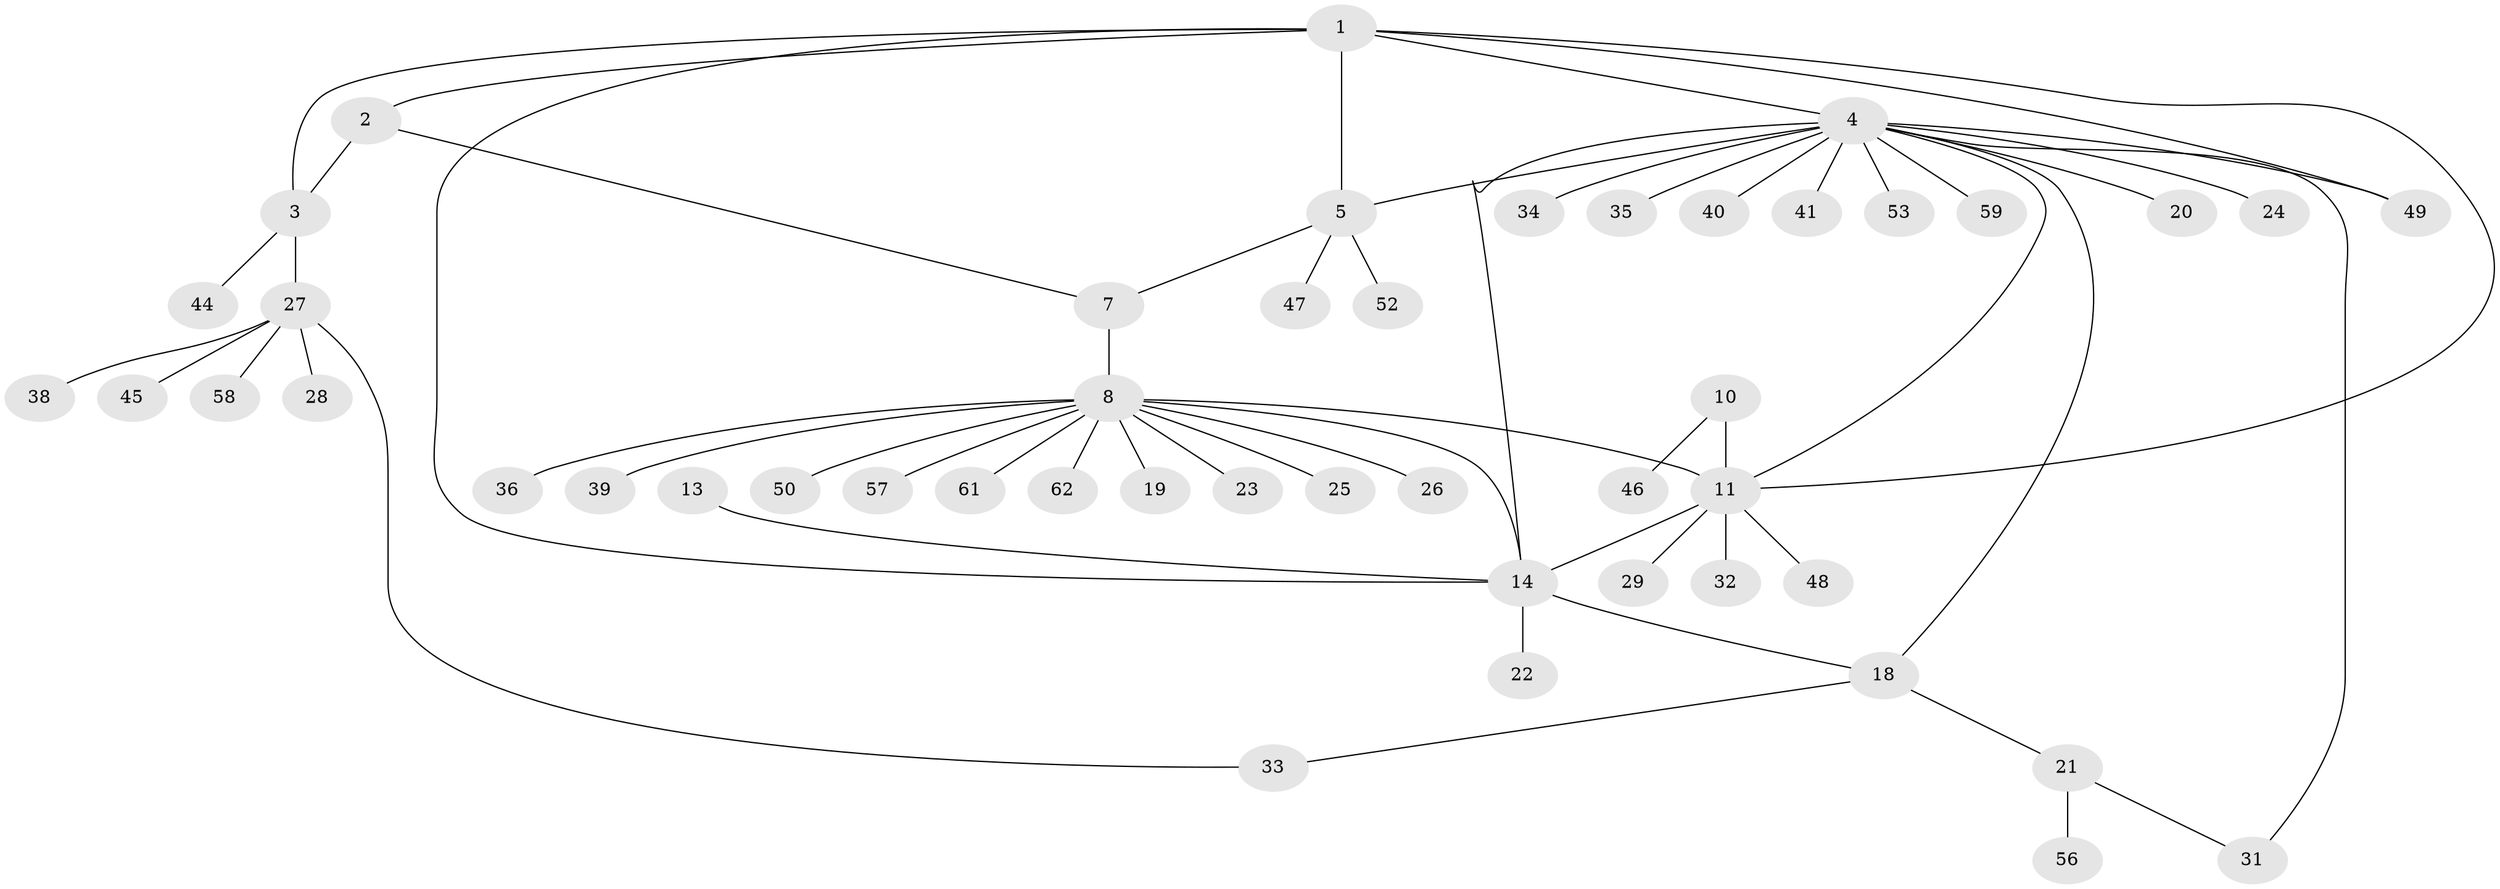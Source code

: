 // original degree distribution, {6: 0.047619047619047616, 3: 0.047619047619047616, 5: 0.047619047619047616, 14: 0.015873015873015872, 4: 0.09523809523809523, 7: 0.031746031746031744, 9: 0.015873015873015872, 1: 0.5555555555555556, 2: 0.14285714285714285}
// Generated by graph-tools (version 1.1) at 2025/42/03/06/25 10:42:14]
// undirected, 48 vertices, 59 edges
graph export_dot {
graph [start="1"]
  node [color=gray90,style=filled];
  1 [super="+6"];
  2;
  3 [super="+51"];
  4 [super="+30"];
  5 [super="+17"];
  7;
  8 [super="+9"];
  10 [super="+16"];
  11 [super="+12"];
  13 [super="+54"];
  14 [super="+15"];
  18 [super="+43"];
  19;
  20;
  21 [super="+60"];
  22;
  23;
  24;
  25;
  26;
  27 [super="+37"];
  28;
  29;
  31;
  32;
  33;
  34;
  35;
  36;
  38 [super="+42"];
  39;
  40;
  41;
  44;
  45;
  46 [super="+63"];
  47;
  48 [super="+55"];
  49;
  50;
  52;
  53;
  56;
  57;
  58;
  59;
  61;
  62;
  1 -- 2;
  1 -- 3;
  1 -- 11;
  1 -- 49;
  1 -- 4;
  1 -- 5;
  1 -- 14;
  2 -- 3;
  2 -- 7;
  3 -- 27;
  3 -- 44;
  4 -- 5;
  4 -- 18;
  4 -- 20;
  4 -- 24;
  4 -- 31;
  4 -- 40;
  4 -- 41;
  4 -- 49;
  4 -- 53;
  4 -- 59;
  4 -- 34;
  4 -- 35;
  4 -- 11;
  4 -- 14 [weight=2];
  5 -- 7;
  5 -- 47;
  5 -- 52;
  7 -- 8 [weight=2];
  8 -- 19;
  8 -- 23;
  8 -- 39;
  8 -- 57;
  8 -- 36;
  8 -- 11;
  8 -- 50;
  8 -- 25;
  8 -- 26;
  8 -- 61;
  8 -- 62;
  8 -- 14;
  10 -- 11 [weight=2];
  10 -- 46;
  11 -- 48;
  11 -- 32;
  11 -- 29;
  11 -- 14;
  13 -- 14 [weight=2];
  14 -- 18;
  14 -- 22;
  18 -- 21;
  18 -- 33;
  21 -- 31;
  21 -- 56;
  27 -- 28;
  27 -- 33;
  27 -- 38;
  27 -- 58;
  27 -- 45;
}
